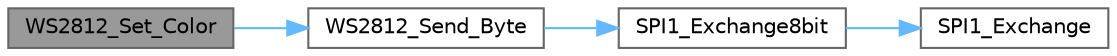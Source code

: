 digraph "WS2812_Set_Color"
{
 // LATEX_PDF_SIZE
  bgcolor="transparent";
  edge [fontname=Helvetica,fontsize=10,labelfontname=Helvetica,labelfontsize=10];
  node [fontname=Helvetica,fontsize=10,shape=box,height=0.2,width=0.4];
  rankdir="LR";
  Node1 [id="Node000001",label="WS2812_Set_Color",height=0.2,width=0.4,color="gray40", fillcolor="grey60", style="filled", fontcolor="black",tooltip="Set WS2812 LED strip color with GRB order."];
  Node1 -> Node2 [id="edge4_Node000001_Node000002",color="steelblue1",style="solid",tooltip=" "];
  Node2 [id="Node000002",label="WS2812_Send_Byte",height=0.2,width=0.4,color="grey40", fillcolor="white", style="filled",URL="$_v_e_m_l3328_8c.html#a30da27c967c427811646a5a6f66f495f",tooltip="Send one byte to WS2812 LED via SPI pattern."];
  Node2 -> Node3 [id="edge5_Node000002_Node000003",color="steelblue1",style="solid",tooltip=" "];
  Node3 [id="Node000003",label="SPI1_Exchange8bit",height=0.2,width=0.4,color="grey40", fillcolor="white", style="filled",URL="$spi1_8c.html#a6553e18263c48505676958ce4c937167",tooltip="Exchange a single 8-bit data word over SPI1."];
  Node3 -> Node4 [id="edge6_Node000003_Node000004",color="steelblue1",style="solid",tooltip=" "];
  Node4 [id="Node000004",label="SPI1_Exchange",height=0.2,width=0.4,color="grey40", fillcolor="white", style="filled",URL="$spi1_8c.html#ae318f05ebb6973a6620b67e61833c12b",tooltip="Exchanges one byte over SPI1."];
}
